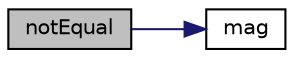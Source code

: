 digraph "notEqual"
{
  bgcolor="transparent";
  edge [fontname="Helvetica",fontsize="10",labelfontname="Helvetica",labelfontsize="10"];
  node [fontname="Helvetica",fontsize="10",shape=record];
  rankdir="LR";
  Node137665 [label="notEqual",height=0.2,width=0.4,color="black", fillcolor="grey75", style="filled", fontcolor="black"];
  Node137665 -> Node137666 [color="midnightblue",fontsize="10",style="solid",fontname="Helvetica"];
  Node137666 [label="mag",height=0.2,width=0.4,color="black",URL="$a21851.html#a929da2a3fdcf3dacbbe0487d3a330dae"];
}
